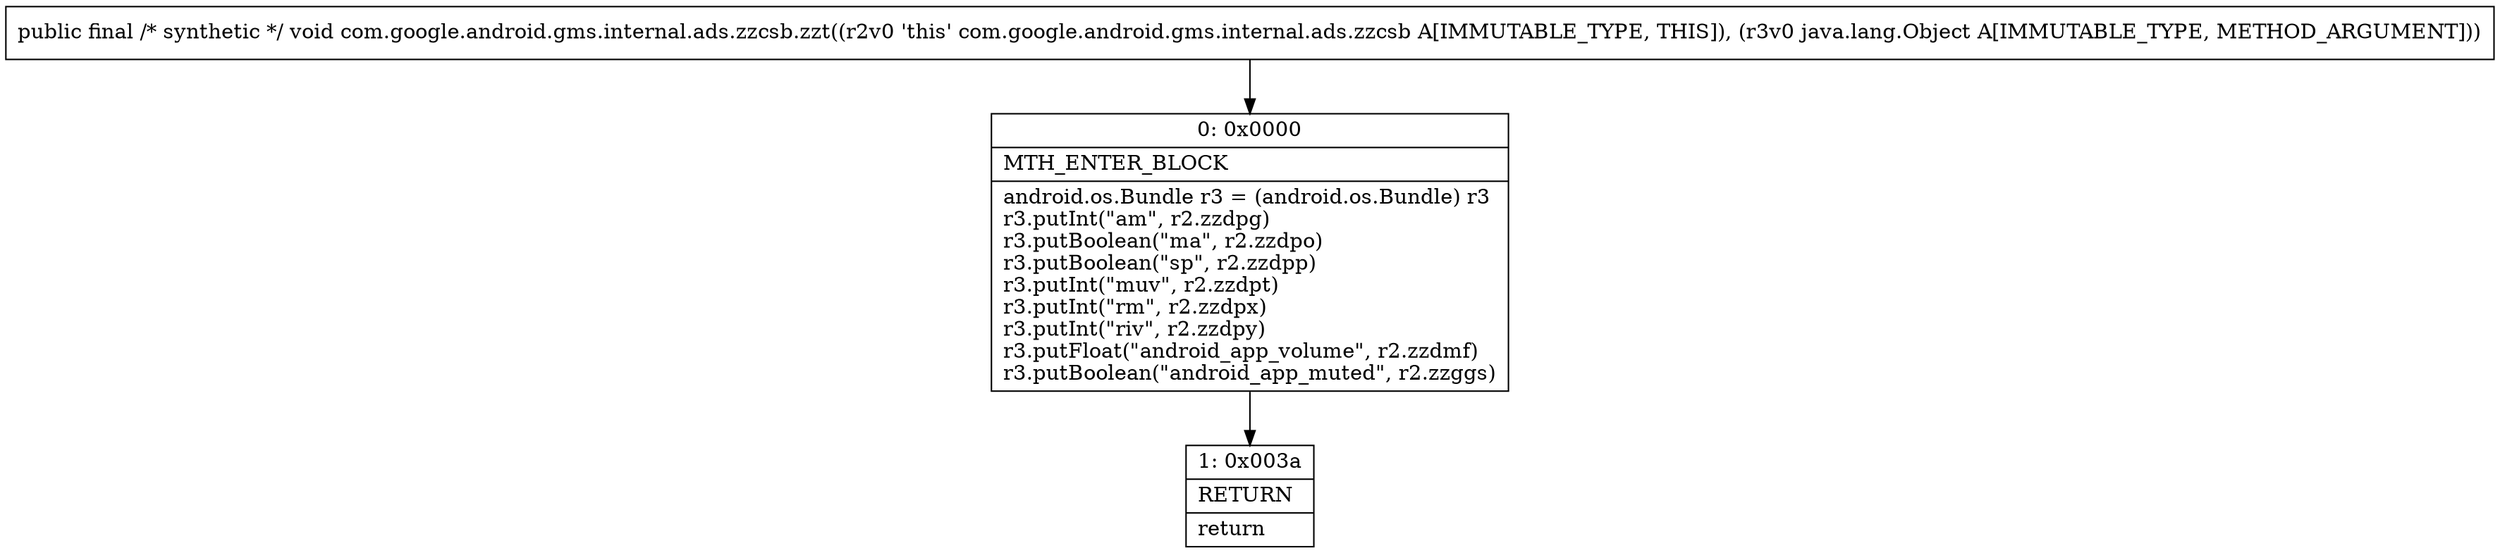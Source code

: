 digraph "CFG forcom.google.android.gms.internal.ads.zzcsb.zzt(Ljava\/lang\/Object;)V" {
Node_0 [shape=record,label="{0\:\ 0x0000|MTH_ENTER_BLOCK\l|android.os.Bundle r3 = (android.os.Bundle) r3\lr3.putInt(\"am\", r2.zzdpg)\lr3.putBoolean(\"ma\", r2.zzdpo)\lr3.putBoolean(\"sp\", r2.zzdpp)\lr3.putInt(\"muv\", r2.zzdpt)\lr3.putInt(\"rm\", r2.zzdpx)\lr3.putInt(\"riv\", r2.zzdpy)\lr3.putFloat(\"android_app_volume\", r2.zzdmf)\lr3.putBoolean(\"android_app_muted\", r2.zzggs)\l}"];
Node_1 [shape=record,label="{1\:\ 0x003a|RETURN\l|return\l}"];
MethodNode[shape=record,label="{public final \/* synthetic *\/ void com.google.android.gms.internal.ads.zzcsb.zzt((r2v0 'this' com.google.android.gms.internal.ads.zzcsb A[IMMUTABLE_TYPE, THIS]), (r3v0 java.lang.Object A[IMMUTABLE_TYPE, METHOD_ARGUMENT])) }"];
MethodNode -> Node_0;
Node_0 -> Node_1;
}

